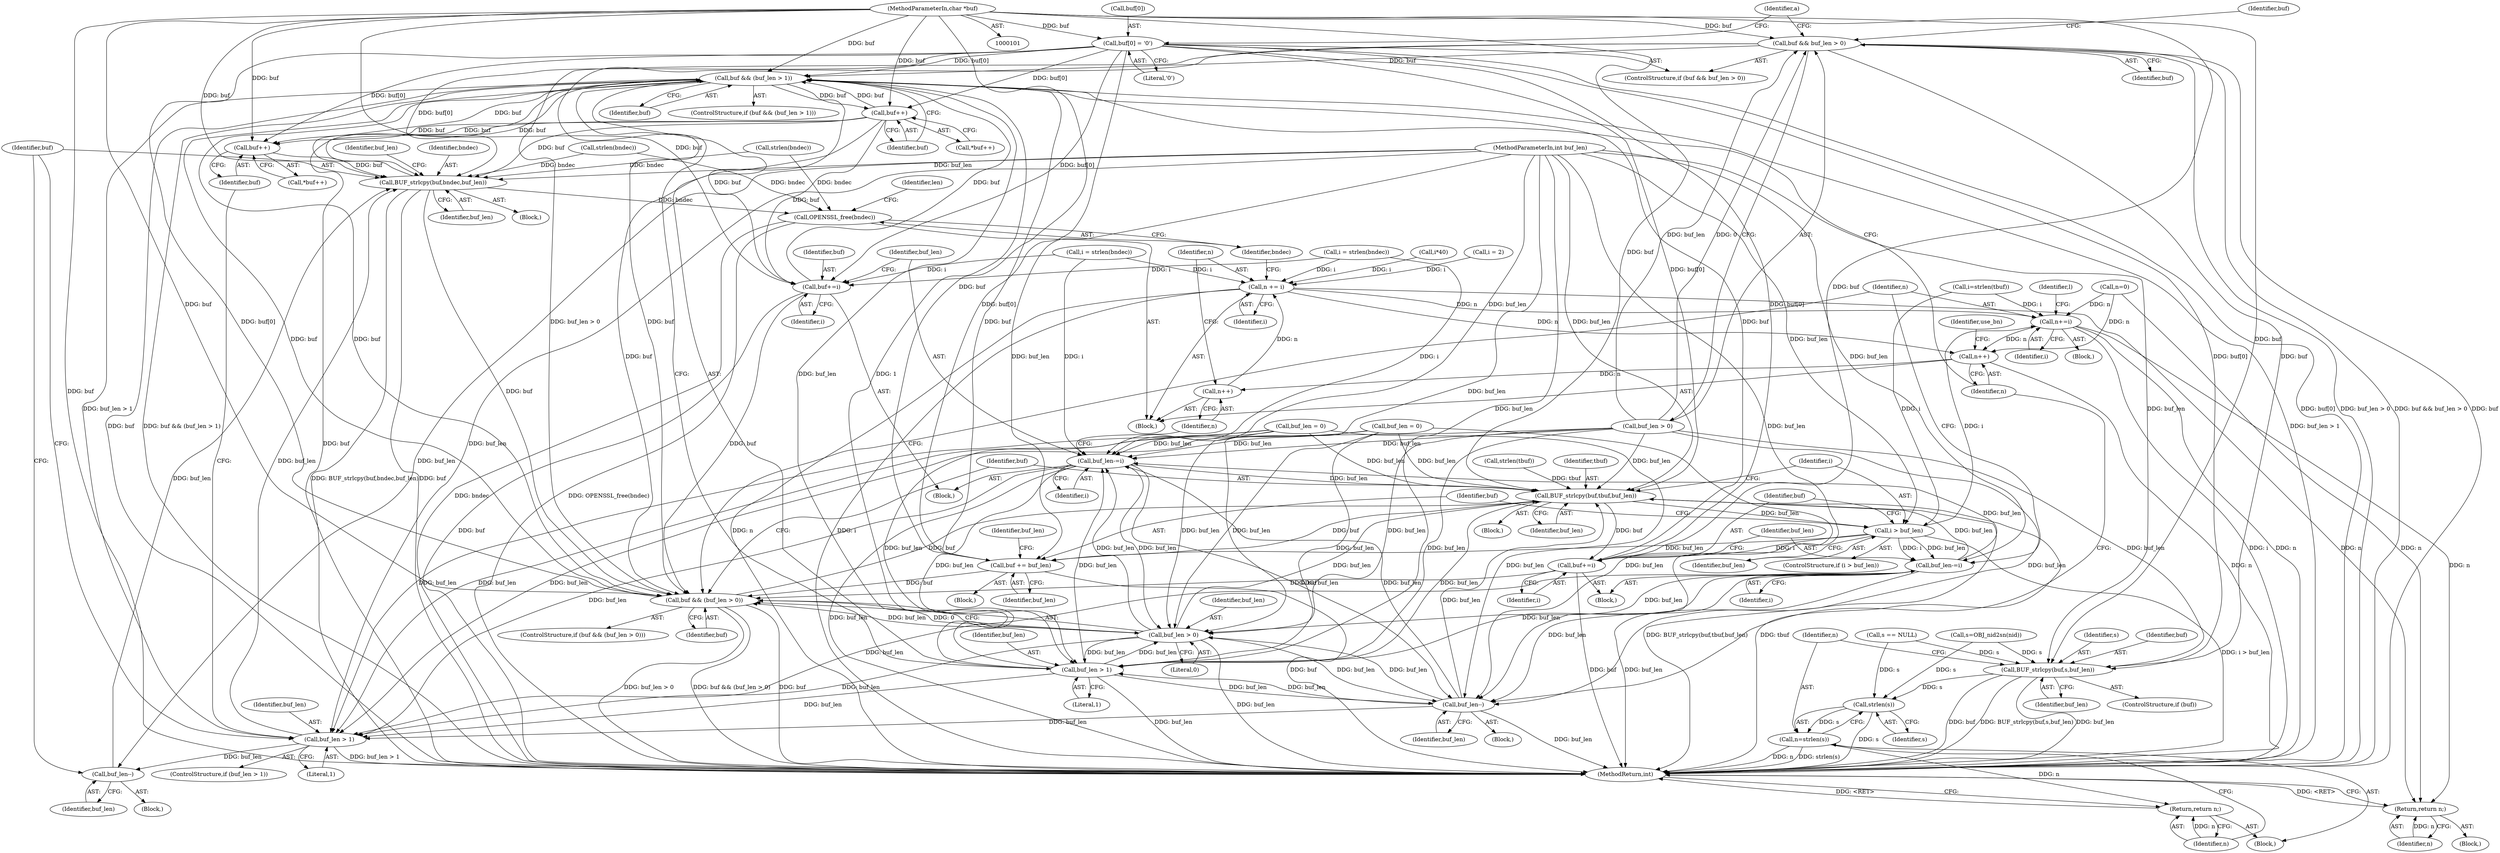 digraph "0_openssl_0042fb5fd1c9d257d713b15a1f45da05cf5c1c87@pointer" {
"1000102" [label="(MethodParameterIn,char *buf)"];
"1000121" [label="(Call,buf && buf_len > 0)"];
"1000171" [label="(Call,BUF_strlcpy(buf,s,buf_len))"];
"1000177" [label="(Call,strlen(s))"];
"1000175" [label="(Call,n=strlen(s))"];
"1000179" [label="(Return,return n;)"];
"1000343" [label="(Call,buf && (buf_len > 1))"];
"1000351" [label="(Call,buf++)"];
"1000396" [label="(Call,buf++)"];
"1000405" [label="(Call,BUF_strlcpy(buf,bndec,buf_len))"];
"1000425" [label="(Call,OPENSSL_free(bndec))"];
"1000440" [label="(Call,buf && (buf_len > 0))"];
"1000446" [label="(Call,BUF_strlcpy(buf,tbuf,buf_len))"];
"1000451" [label="(Call,i > buf_len)"];
"1000455" [label="(Call,buf += buf_len)"];
"1000463" [label="(Call,buf+=i)"];
"1000466" [label="(Call,buf_len-=i)"];
"1000345" [label="(Call,buf_len > 1)"];
"1000360" [label="(Call,buf_len--)"];
"1000390" [label="(Call,buf_len > 1)"];
"1000403" [label="(Call,buf_len--)"];
"1000417" [label="(Call,buf_len-=i)"];
"1000442" [label="(Call,buf_len > 0)"];
"1000469" [label="(Call,n+=i)"];
"1000362" [label="(Call,n++)"];
"1000420" [label="(Call,n++)"];
"1000422" [label="(Call,n += i)"];
"1000479" [label="(Return,return n;)"];
"1000414" [label="(Call,buf+=i)"];
"1000126" [label="(Call,buf[0] = '\0')"];
"1000360" [label="(Call,buf_len--)"];
"1000339" [label="(Call,i*40)"];
"1000376" [label="(Call,i = strlen(bndec))"];
"1000417" [label="(Call,buf_len-=i)"];
"1000413" [label="(Block,)"];
"1000419" [label="(Identifier,i)"];
"1000422" [label="(Call,n += i)"];
"1000382" [label="(Call,i = strlen(bndec))"];
"1000416" [label="(Identifier,i)"];
"1000346" [label="(Identifier,buf_len)"];
"1000134" [label="(Identifier,a)"];
"1000294" [label="(Block,)"];
"1000428" [label="(Block,)"];
"1000456" [label="(Identifier,buf)"];
"1000420" [label="(Call,n++)"];
"1000159" [label="(Call,s == NULL)"];
"1000403" [label="(Call,buf_len--)"];
"1000410" [label="(Identifier,buf_len)"];
"1000343" [label="(Call,buf && (buf_len > 1))"];
"1000362" [label="(Call,n++)"];
"1000465" [label="(Identifier,i)"];
"1000351" [label="(Call,buf++)"];
"1000442" [label="(Call,buf_len > 0)"];
"1000447" [label="(Identifier,buf)"];
"1000458" [label="(Call,buf_len = 0)"];
"1000102" [label="(MethodParameterIn,char *buf)"];
"1000453" [label="(Identifier,buf_len)"];
"1000120" [label="(ControlStructure,if (buf && buf_len > 0))"];
"1000435" [label="(Call,i=strlen(tbuf))"];
"1000179" [label="(Return,return n;)"];
"1000407" [label="(Identifier,bndec)"];
"1000121" [label="(Call,buf && buf_len > 0)"];
"1000404" [label="(Identifier,buf_len)"];
"1000439" [label="(ControlStructure,if (buf && (buf_len > 0)))"];
"1000421" [label="(Identifier,n)"];
"1000347" [label="(Literal,1)"];
"1000130" [label="(Literal,'\0')"];
"1000418" [label="(Identifier,buf_len)"];
"1000470" [label="(Identifier,n)"];
"1000455" [label="(Call,buf += buf_len)"];
"1000462" [label="(Block,)"];
"1000393" [label="(Block,)"];
"1000423" [label="(Identifier,n)"];
"1000352" [label="(Identifier,buf)"];
"1000445" [label="(Block,)"];
"1000175" [label="(Call,n=strlen(s))"];
"1000168" [label="(Block,)"];
"1000388" [label="(Block,)"];
"1000451" [label="(Call,i > buf_len)"];
"1000457" [label="(Identifier,buf_len)"];
"1000415" [label="(Identifier,buf)"];
"1000480" [label="(Identifier,n)"];
"1000109" [label="(Call,n=0)"];
"1000363" [label="(Identifier,n)"];
"1000450" [label="(ControlStructure,if (i > buf_len))"];
"1000103" [label="(MethodParameterIn,int buf_len)"];
"1000173" [label="(Identifier,s)"];
"1000123" [label="(Call,buf_len > 0)"];
"1000489" [label="(MethodReturn,int)"];
"1000469" [label="(Call,n+=i)"];
"1000414" [label="(Call,buf+=i)"];
"1000172" [label="(Identifier,buf)"];
"1000344" [label="(Identifier,buf)"];
"1000350" [label="(Call,*buf++)"];
"1000303" [label="(Call,i = 2)"];
"1000342" [label="(ControlStructure,if (buf && (buf_len > 1)))"];
"1000199" [label="(Identifier,len)"];
"1000122" [label="(Identifier,buf)"];
"1000408" [label="(Identifier,buf_len)"];
"1000162" [label="(Call,s=OBJ_nid2sn(nid))"];
"1000425" [label="(Call,OPENSSL_free(bndec))"];
"1000177" [label="(Call,strlen(s))"];
"1000473" [label="(Identifier,l)"];
"1000395" [label="(Call,*buf++)"];
"1000406" [label="(Identifier,buf)"];
"1000174" [label="(Identifier,buf_len)"];
"1000459" [label="(Identifier,buf_len)"];
"1000128" [label="(Identifier,buf)"];
"1000463" [label="(Call,buf+=i)"];
"1000452" [label="(Identifier,i)"];
"1000437" [label="(Call,strlen(tbuf))"];
"1000106" [label="(Block,)"];
"1000466" [label="(Call,buf_len-=i)"];
"1000171" [label="(Call,BUF_strlcpy(buf,s,buf_len))"];
"1000397" [label="(Identifier,buf)"];
"1000365" [label="(Identifier,use_bn)"];
"1000479" [label="(Return,return n;)"];
"1000361" [label="(Identifier,buf_len)"];
"1000389" [label="(ControlStructure,if (buf_len > 1))"];
"1000446" [label="(Call,BUF_strlcpy(buf,tbuf,buf_len))"];
"1000348" [label="(Block,)"];
"1000444" [label="(Literal,0)"];
"1000467" [label="(Identifier,buf_len)"];
"1000176" [label="(Identifier,n)"];
"1000126" [label="(Call,buf[0] = '\0')"];
"1000391" [label="(Identifier,buf_len)"];
"1000180" [label="(Identifier,n)"];
"1000127" [label="(Call,buf[0])"];
"1000424" [label="(Identifier,i)"];
"1000378" [label="(Call,strlen(bndec))"];
"1000384" [label="(Call,strlen(bndec))"];
"1000405" [label="(Call,BUF_strlcpy(buf,bndec,buf_len))"];
"1000178" [label="(Identifier,s)"];
"1000396" [label="(Call,buf++)"];
"1000449" [label="(Identifier,buf_len)"];
"1000390" [label="(Call,buf_len > 1)"];
"1000454" [label="(Block,)"];
"1000441" [label="(Identifier,buf)"];
"1000468" [label="(Identifier,i)"];
"1000169" [label="(ControlStructure,if (buf))"];
"1000426" [label="(Identifier,bndec)"];
"1000464" [label="(Identifier,buf)"];
"1000471" [label="(Identifier,i)"];
"1000443" [label="(Identifier,buf_len)"];
"1000409" [label="(Call,buf_len = 0)"];
"1000345" [label="(Call,buf_len > 1)"];
"1000392" [label="(Literal,1)"];
"1000448" [label="(Identifier,tbuf)"];
"1000440" [label="(Call,buf && (buf_len > 0))"];
"1000102" -> "1000101"  [label="AST: "];
"1000102" -> "1000489"  [label="DDG: buf"];
"1000102" -> "1000121"  [label="DDG: buf"];
"1000102" -> "1000126"  [label="DDG: buf"];
"1000102" -> "1000171"  [label="DDG: buf"];
"1000102" -> "1000343"  [label="DDG: buf"];
"1000102" -> "1000351"  [label="DDG: buf"];
"1000102" -> "1000396"  [label="DDG: buf"];
"1000102" -> "1000405"  [label="DDG: buf"];
"1000102" -> "1000414"  [label="DDG: buf"];
"1000102" -> "1000440"  [label="DDG: buf"];
"1000102" -> "1000446"  [label="DDG: buf"];
"1000102" -> "1000455"  [label="DDG: buf"];
"1000102" -> "1000463"  [label="DDG: buf"];
"1000121" -> "1000120"  [label="AST: "];
"1000121" -> "1000122"  [label="CFG: "];
"1000121" -> "1000123"  [label="CFG: "];
"1000122" -> "1000121"  [label="AST: "];
"1000123" -> "1000121"  [label="AST: "];
"1000128" -> "1000121"  [label="CFG: "];
"1000134" -> "1000121"  [label="CFG: "];
"1000121" -> "1000489"  [label="DDG: buf_len > 0"];
"1000121" -> "1000489"  [label="DDG: buf && buf_len > 0"];
"1000121" -> "1000489"  [label="DDG: buf"];
"1000123" -> "1000121"  [label="DDG: buf_len"];
"1000123" -> "1000121"  [label="DDG: 0"];
"1000121" -> "1000171"  [label="DDG: buf"];
"1000121" -> "1000343"  [label="DDG: buf"];
"1000121" -> "1000440"  [label="DDG: buf"];
"1000121" -> "1000440"  [label="DDG: buf_len > 0"];
"1000171" -> "1000169"  [label="AST: "];
"1000171" -> "1000174"  [label="CFG: "];
"1000172" -> "1000171"  [label="AST: "];
"1000173" -> "1000171"  [label="AST: "];
"1000174" -> "1000171"  [label="AST: "];
"1000176" -> "1000171"  [label="CFG: "];
"1000171" -> "1000489"  [label="DDG: buf"];
"1000171" -> "1000489"  [label="DDG: BUF_strlcpy(buf,s,buf_len)"];
"1000171" -> "1000489"  [label="DDG: buf_len"];
"1000126" -> "1000171"  [label="DDG: buf[0]"];
"1000159" -> "1000171"  [label="DDG: s"];
"1000162" -> "1000171"  [label="DDG: s"];
"1000123" -> "1000171"  [label="DDG: buf_len"];
"1000103" -> "1000171"  [label="DDG: buf_len"];
"1000171" -> "1000177"  [label="DDG: s"];
"1000177" -> "1000175"  [label="AST: "];
"1000177" -> "1000178"  [label="CFG: "];
"1000178" -> "1000177"  [label="AST: "];
"1000175" -> "1000177"  [label="CFG: "];
"1000177" -> "1000489"  [label="DDG: s"];
"1000177" -> "1000175"  [label="DDG: s"];
"1000159" -> "1000177"  [label="DDG: s"];
"1000162" -> "1000177"  [label="DDG: s"];
"1000175" -> "1000168"  [label="AST: "];
"1000176" -> "1000175"  [label="AST: "];
"1000180" -> "1000175"  [label="CFG: "];
"1000175" -> "1000489"  [label="DDG: n"];
"1000175" -> "1000489"  [label="DDG: strlen(s)"];
"1000175" -> "1000179"  [label="DDG: n"];
"1000179" -> "1000168"  [label="AST: "];
"1000179" -> "1000180"  [label="CFG: "];
"1000180" -> "1000179"  [label="AST: "];
"1000489" -> "1000179"  [label="CFG: "];
"1000179" -> "1000489"  [label="DDG: <RET>"];
"1000180" -> "1000179"  [label="DDG: n"];
"1000343" -> "1000342"  [label="AST: "];
"1000343" -> "1000344"  [label="CFG: "];
"1000343" -> "1000345"  [label="CFG: "];
"1000344" -> "1000343"  [label="AST: "];
"1000345" -> "1000343"  [label="AST: "];
"1000352" -> "1000343"  [label="CFG: "];
"1000363" -> "1000343"  [label="CFG: "];
"1000343" -> "1000489"  [label="DDG: buf"];
"1000343" -> "1000489"  [label="DDG: buf && (buf_len > 1)"];
"1000343" -> "1000489"  [label="DDG: buf_len > 1"];
"1000126" -> "1000343"  [label="DDG: buf[0]"];
"1000414" -> "1000343"  [label="DDG: buf"];
"1000455" -> "1000343"  [label="DDG: buf"];
"1000463" -> "1000343"  [label="DDG: buf"];
"1000405" -> "1000343"  [label="DDG: buf"];
"1000440" -> "1000343"  [label="DDG: buf"];
"1000351" -> "1000343"  [label="DDG: buf"];
"1000390" -> "1000343"  [label="DDG: buf_len > 1"];
"1000345" -> "1000343"  [label="DDG: buf_len"];
"1000345" -> "1000343"  [label="DDG: 1"];
"1000343" -> "1000351"  [label="DDG: buf"];
"1000343" -> "1000396"  [label="DDG: buf"];
"1000343" -> "1000405"  [label="DDG: buf"];
"1000343" -> "1000414"  [label="DDG: buf"];
"1000343" -> "1000440"  [label="DDG: buf"];
"1000351" -> "1000350"  [label="AST: "];
"1000351" -> "1000352"  [label="CFG: "];
"1000352" -> "1000351"  [label="AST: "];
"1000350" -> "1000351"  [label="CFG: "];
"1000351" -> "1000489"  [label="DDG: buf"];
"1000126" -> "1000351"  [label="DDG: buf[0]"];
"1000351" -> "1000396"  [label="DDG: buf"];
"1000351" -> "1000405"  [label="DDG: buf"];
"1000351" -> "1000414"  [label="DDG: buf"];
"1000351" -> "1000440"  [label="DDG: buf"];
"1000396" -> "1000395"  [label="AST: "];
"1000396" -> "1000397"  [label="CFG: "];
"1000397" -> "1000396"  [label="AST: "];
"1000395" -> "1000396"  [label="CFG: "];
"1000126" -> "1000396"  [label="DDG: buf[0]"];
"1000396" -> "1000405"  [label="DDG: buf"];
"1000405" -> "1000388"  [label="AST: "];
"1000405" -> "1000408"  [label="CFG: "];
"1000406" -> "1000405"  [label="AST: "];
"1000407" -> "1000405"  [label="AST: "];
"1000408" -> "1000405"  [label="AST: "];
"1000410" -> "1000405"  [label="CFG: "];
"1000405" -> "1000489"  [label="DDG: BUF_strlcpy(buf,bndec,buf_len)"];
"1000405" -> "1000489"  [label="DDG: buf"];
"1000126" -> "1000405"  [label="DDG: buf[0]"];
"1000378" -> "1000405"  [label="DDG: bndec"];
"1000384" -> "1000405"  [label="DDG: bndec"];
"1000403" -> "1000405"  [label="DDG: buf_len"];
"1000390" -> "1000405"  [label="DDG: buf_len"];
"1000103" -> "1000405"  [label="DDG: buf_len"];
"1000405" -> "1000425"  [label="DDG: bndec"];
"1000405" -> "1000440"  [label="DDG: buf"];
"1000425" -> "1000294"  [label="AST: "];
"1000425" -> "1000426"  [label="CFG: "];
"1000426" -> "1000425"  [label="AST: "];
"1000199" -> "1000425"  [label="CFG: "];
"1000425" -> "1000489"  [label="DDG: bndec"];
"1000425" -> "1000489"  [label="DDG: OPENSSL_free(bndec)"];
"1000378" -> "1000425"  [label="DDG: bndec"];
"1000384" -> "1000425"  [label="DDG: bndec"];
"1000440" -> "1000439"  [label="AST: "];
"1000440" -> "1000441"  [label="CFG: "];
"1000440" -> "1000442"  [label="CFG: "];
"1000441" -> "1000440"  [label="AST: "];
"1000442" -> "1000440"  [label="AST: "];
"1000447" -> "1000440"  [label="CFG: "];
"1000470" -> "1000440"  [label="CFG: "];
"1000440" -> "1000489"  [label="DDG: buf_len > 0"];
"1000440" -> "1000489"  [label="DDG: buf && (buf_len > 0)"];
"1000440" -> "1000489"  [label="DDG: buf"];
"1000126" -> "1000440"  [label="DDG: buf[0]"];
"1000414" -> "1000440"  [label="DDG: buf"];
"1000455" -> "1000440"  [label="DDG: buf"];
"1000463" -> "1000440"  [label="DDG: buf"];
"1000442" -> "1000440"  [label="DDG: buf_len"];
"1000442" -> "1000440"  [label="DDG: 0"];
"1000440" -> "1000446"  [label="DDG: buf"];
"1000446" -> "1000445"  [label="AST: "];
"1000446" -> "1000449"  [label="CFG: "];
"1000447" -> "1000446"  [label="AST: "];
"1000448" -> "1000446"  [label="AST: "];
"1000449" -> "1000446"  [label="AST: "];
"1000452" -> "1000446"  [label="CFG: "];
"1000446" -> "1000489"  [label="DDG: BUF_strlcpy(buf,tbuf,buf_len)"];
"1000446" -> "1000489"  [label="DDG: tbuf"];
"1000126" -> "1000446"  [label="DDG: buf[0]"];
"1000437" -> "1000446"  [label="DDG: tbuf"];
"1000442" -> "1000446"  [label="DDG: buf_len"];
"1000466" -> "1000446"  [label="DDG: buf_len"];
"1000345" -> "1000446"  [label="DDG: buf_len"];
"1000123" -> "1000446"  [label="DDG: buf_len"];
"1000458" -> "1000446"  [label="DDG: buf_len"];
"1000360" -> "1000446"  [label="DDG: buf_len"];
"1000417" -> "1000446"  [label="DDG: buf_len"];
"1000409" -> "1000446"  [label="DDG: buf_len"];
"1000103" -> "1000446"  [label="DDG: buf_len"];
"1000446" -> "1000451"  [label="DDG: buf_len"];
"1000446" -> "1000455"  [label="DDG: buf"];
"1000446" -> "1000463"  [label="DDG: buf"];
"1000451" -> "1000450"  [label="AST: "];
"1000451" -> "1000453"  [label="CFG: "];
"1000452" -> "1000451"  [label="AST: "];
"1000453" -> "1000451"  [label="AST: "];
"1000456" -> "1000451"  [label="CFG: "];
"1000464" -> "1000451"  [label="CFG: "];
"1000451" -> "1000489"  [label="DDG: i > buf_len"];
"1000435" -> "1000451"  [label="DDG: i"];
"1000103" -> "1000451"  [label="DDG: buf_len"];
"1000451" -> "1000455"  [label="DDG: buf_len"];
"1000451" -> "1000463"  [label="DDG: i"];
"1000451" -> "1000466"  [label="DDG: i"];
"1000451" -> "1000466"  [label="DDG: buf_len"];
"1000451" -> "1000469"  [label="DDG: i"];
"1000455" -> "1000454"  [label="AST: "];
"1000455" -> "1000457"  [label="CFG: "];
"1000456" -> "1000455"  [label="AST: "];
"1000457" -> "1000455"  [label="AST: "];
"1000459" -> "1000455"  [label="CFG: "];
"1000455" -> "1000489"  [label="DDG: buf"];
"1000103" -> "1000455"  [label="DDG: buf_len"];
"1000126" -> "1000455"  [label="DDG: buf[0]"];
"1000463" -> "1000462"  [label="AST: "];
"1000463" -> "1000465"  [label="CFG: "];
"1000464" -> "1000463"  [label="AST: "];
"1000465" -> "1000463"  [label="AST: "];
"1000467" -> "1000463"  [label="CFG: "];
"1000463" -> "1000489"  [label="DDG: buf"];
"1000126" -> "1000463"  [label="DDG: buf[0]"];
"1000466" -> "1000462"  [label="AST: "];
"1000466" -> "1000468"  [label="CFG: "];
"1000467" -> "1000466"  [label="AST: "];
"1000468" -> "1000466"  [label="AST: "];
"1000470" -> "1000466"  [label="CFG: "];
"1000466" -> "1000489"  [label="DDG: buf_len"];
"1000466" -> "1000345"  [label="DDG: buf_len"];
"1000466" -> "1000360"  [label="DDG: buf_len"];
"1000466" -> "1000390"  [label="DDG: buf_len"];
"1000466" -> "1000417"  [label="DDG: buf_len"];
"1000466" -> "1000442"  [label="DDG: buf_len"];
"1000103" -> "1000466"  [label="DDG: buf_len"];
"1000345" -> "1000347"  [label="CFG: "];
"1000346" -> "1000345"  [label="AST: "];
"1000347" -> "1000345"  [label="AST: "];
"1000345" -> "1000489"  [label="DDG: buf_len"];
"1000442" -> "1000345"  [label="DDG: buf_len"];
"1000123" -> "1000345"  [label="DDG: buf_len"];
"1000458" -> "1000345"  [label="DDG: buf_len"];
"1000360" -> "1000345"  [label="DDG: buf_len"];
"1000417" -> "1000345"  [label="DDG: buf_len"];
"1000409" -> "1000345"  [label="DDG: buf_len"];
"1000103" -> "1000345"  [label="DDG: buf_len"];
"1000345" -> "1000360"  [label="DDG: buf_len"];
"1000345" -> "1000390"  [label="DDG: buf_len"];
"1000345" -> "1000417"  [label="DDG: buf_len"];
"1000345" -> "1000442"  [label="DDG: buf_len"];
"1000360" -> "1000348"  [label="AST: "];
"1000360" -> "1000361"  [label="CFG: "];
"1000361" -> "1000360"  [label="AST: "];
"1000363" -> "1000360"  [label="CFG: "];
"1000360" -> "1000489"  [label="DDG: buf_len"];
"1000442" -> "1000360"  [label="DDG: buf_len"];
"1000123" -> "1000360"  [label="DDG: buf_len"];
"1000458" -> "1000360"  [label="DDG: buf_len"];
"1000417" -> "1000360"  [label="DDG: buf_len"];
"1000409" -> "1000360"  [label="DDG: buf_len"];
"1000103" -> "1000360"  [label="DDG: buf_len"];
"1000360" -> "1000390"  [label="DDG: buf_len"];
"1000360" -> "1000417"  [label="DDG: buf_len"];
"1000360" -> "1000442"  [label="DDG: buf_len"];
"1000390" -> "1000389"  [label="AST: "];
"1000390" -> "1000392"  [label="CFG: "];
"1000391" -> "1000390"  [label="AST: "];
"1000392" -> "1000390"  [label="AST: "];
"1000397" -> "1000390"  [label="CFG: "];
"1000406" -> "1000390"  [label="CFG: "];
"1000390" -> "1000489"  [label="DDG: buf_len > 1"];
"1000442" -> "1000390"  [label="DDG: buf_len"];
"1000123" -> "1000390"  [label="DDG: buf_len"];
"1000458" -> "1000390"  [label="DDG: buf_len"];
"1000417" -> "1000390"  [label="DDG: buf_len"];
"1000409" -> "1000390"  [label="DDG: buf_len"];
"1000103" -> "1000390"  [label="DDG: buf_len"];
"1000390" -> "1000403"  [label="DDG: buf_len"];
"1000403" -> "1000393"  [label="AST: "];
"1000403" -> "1000404"  [label="CFG: "];
"1000404" -> "1000403"  [label="AST: "];
"1000406" -> "1000403"  [label="CFG: "];
"1000103" -> "1000403"  [label="DDG: buf_len"];
"1000417" -> "1000413"  [label="AST: "];
"1000417" -> "1000419"  [label="CFG: "];
"1000418" -> "1000417"  [label="AST: "];
"1000419" -> "1000417"  [label="AST: "];
"1000421" -> "1000417"  [label="CFG: "];
"1000417" -> "1000489"  [label="DDG: buf_len"];
"1000376" -> "1000417"  [label="DDG: i"];
"1000382" -> "1000417"  [label="DDG: i"];
"1000442" -> "1000417"  [label="DDG: buf_len"];
"1000123" -> "1000417"  [label="DDG: buf_len"];
"1000458" -> "1000417"  [label="DDG: buf_len"];
"1000409" -> "1000417"  [label="DDG: buf_len"];
"1000103" -> "1000417"  [label="DDG: buf_len"];
"1000417" -> "1000442"  [label="DDG: buf_len"];
"1000442" -> "1000444"  [label="CFG: "];
"1000443" -> "1000442"  [label="AST: "];
"1000444" -> "1000442"  [label="AST: "];
"1000442" -> "1000489"  [label="DDG: buf_len"];
"1000123" -> "1000442"  [label="DDG: buf_len"];
"1000458" -> "1000442"  [label="DDG: buf_len"];
"1000409" -> "1000442"  [label="DDG: buf_len"];
"1000103" -> "1000442"  [label="DDG: buf_len"];
"1000469" -> "1000428"  [label="AST: "];
"1000469" -> "1000471"  [label="CFG: "];
"1000470" -> "1000469"  [label="AST: "];
"1000471" -> "1000469"  [label="AST: "];
"1000473" -> "1000469"  [label="CFG: "];
"1000469" -> "1000489"  [label="DDG: i"];
"1000469" -> "1000489"  [label="DDG: n"];
"1000469" -> "1000362"  [label="DDG: n"];
"1000435" -> "1000469"  [label="DDG: i"];
"1000422" -> "1000469"  [label="DDG: n"];
"1000109" -> "1000469"  [label="DDG: n"];
"1000469" -> "1000479"  [label="DDG: n"];
"1000362" -> "1000294"  [label="AST: "];
"1000362" -> "1000363"  [label="CFG: "];
"1000363" -> "1000362"  [label="AST: "];
"1000365" -> "1000362"  [label="CFG: "];
"1000362" -> "1000489"  [label="DDG: n"];
"1000422" -> "1000362"  [label="DDG: n"];
"1000109" -> "1000362"  [label="DDG: n"];
"1000362" -> "1000420"  [label="DDG: n"];
"1000420" -> "1000294"  [label="AST: "];
"1000420" -> "1000421"  [label="CFG: "];
"1000421" -> "1000420"  [label="AST: "];
"1000423" -> "1000420"  [label="CFG: "];
"1000420" -> "1000422"  [label="DDG: n"];
"1000422" -> "1000294"  [label="AST: "];
"1000422" -> "1000424"  [label="CFG: "];
"1000423" -> "1000422"  [label="AST: "];
"1000424" -> "1000422"  [label="AST: "];
"1000426" -> "1000422"  [label="CFG: "];
"1000422" -> "1000489"  [label="DDG: n"];
"1000422" -> "1000489"  [label="DDG: i"];
"1000376" -> "1000422"  [label="DDG: i"];
"1000382" -> "1000422"  [label="DDG: i"];
"1000303" -> "1000422"  [label="DDG: i"];
"1000339" -> "1000422"  [label="DDG: i"];
"1000422" -> "1000479"  [label="DDG: n"];
"1000479" -> "1000106"  [label="AST: "];
"1000479" -> "1000480"  [label="CFG: "];
"1000480" -> "1000479"  [label="AST: "];
"1000489" -> "1000479"  [label="CFG: "];
"1000479" -> "1000489"  [label="DDG: <RET>"];
"1000480" -> "1000479"  [label="DDG: n"];
"1000109" -> "1000479"  [label="DDG: n"];
"1000414" -> "1000413"  [label="AST: "];
"1000414" -> "1000416"  [label="CFG: "];
"1000415" -> "1000414"  [label="AST: "];
"1000416" -> "1000414"  [label="AST: "];
"1000418" -> "1000414"  [label="CFG: "];
"1000414" -> "1000489"  [label="DDG: buf"];
"1000376" -> "1000414"  [label="DDG: i"];
"1000382" -> "1000414"  [label="DDG: i"];
"1000126" -> "1000414"  [label="DDG: buf[0]"];
"1000126" -> "1000120"  [label="AST: "];
"1000126" -> "1000130"  [label="CFG: "];
"1000127" -> "1000126"  [label="AST: "];
"1000130" -> "1000126"  [label="AST: "];
"1000134" -> "1000126"  [label="CFG: "];
"1000126" -> "1000489"  [label="DDG: buf[0]"];
}
